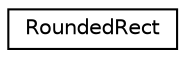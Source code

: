 digraph "Graphical Class Hierarchy"
{
 // LATEX_PDF_SIZE
  edge [fontname="Helvetica",fontsize="10",labelfontname="Helvetica",labelfontsize="10"];
  node [fontname="Helvetica",fontsize="10",shape=record];
  rankdir="LR";
  Node0 [label="RoundedRect",height=0.2,width=0.4,color="black", fillcolor="white", style="filled",URL="$structRoundedRect.html",tooltip=" "];
}
